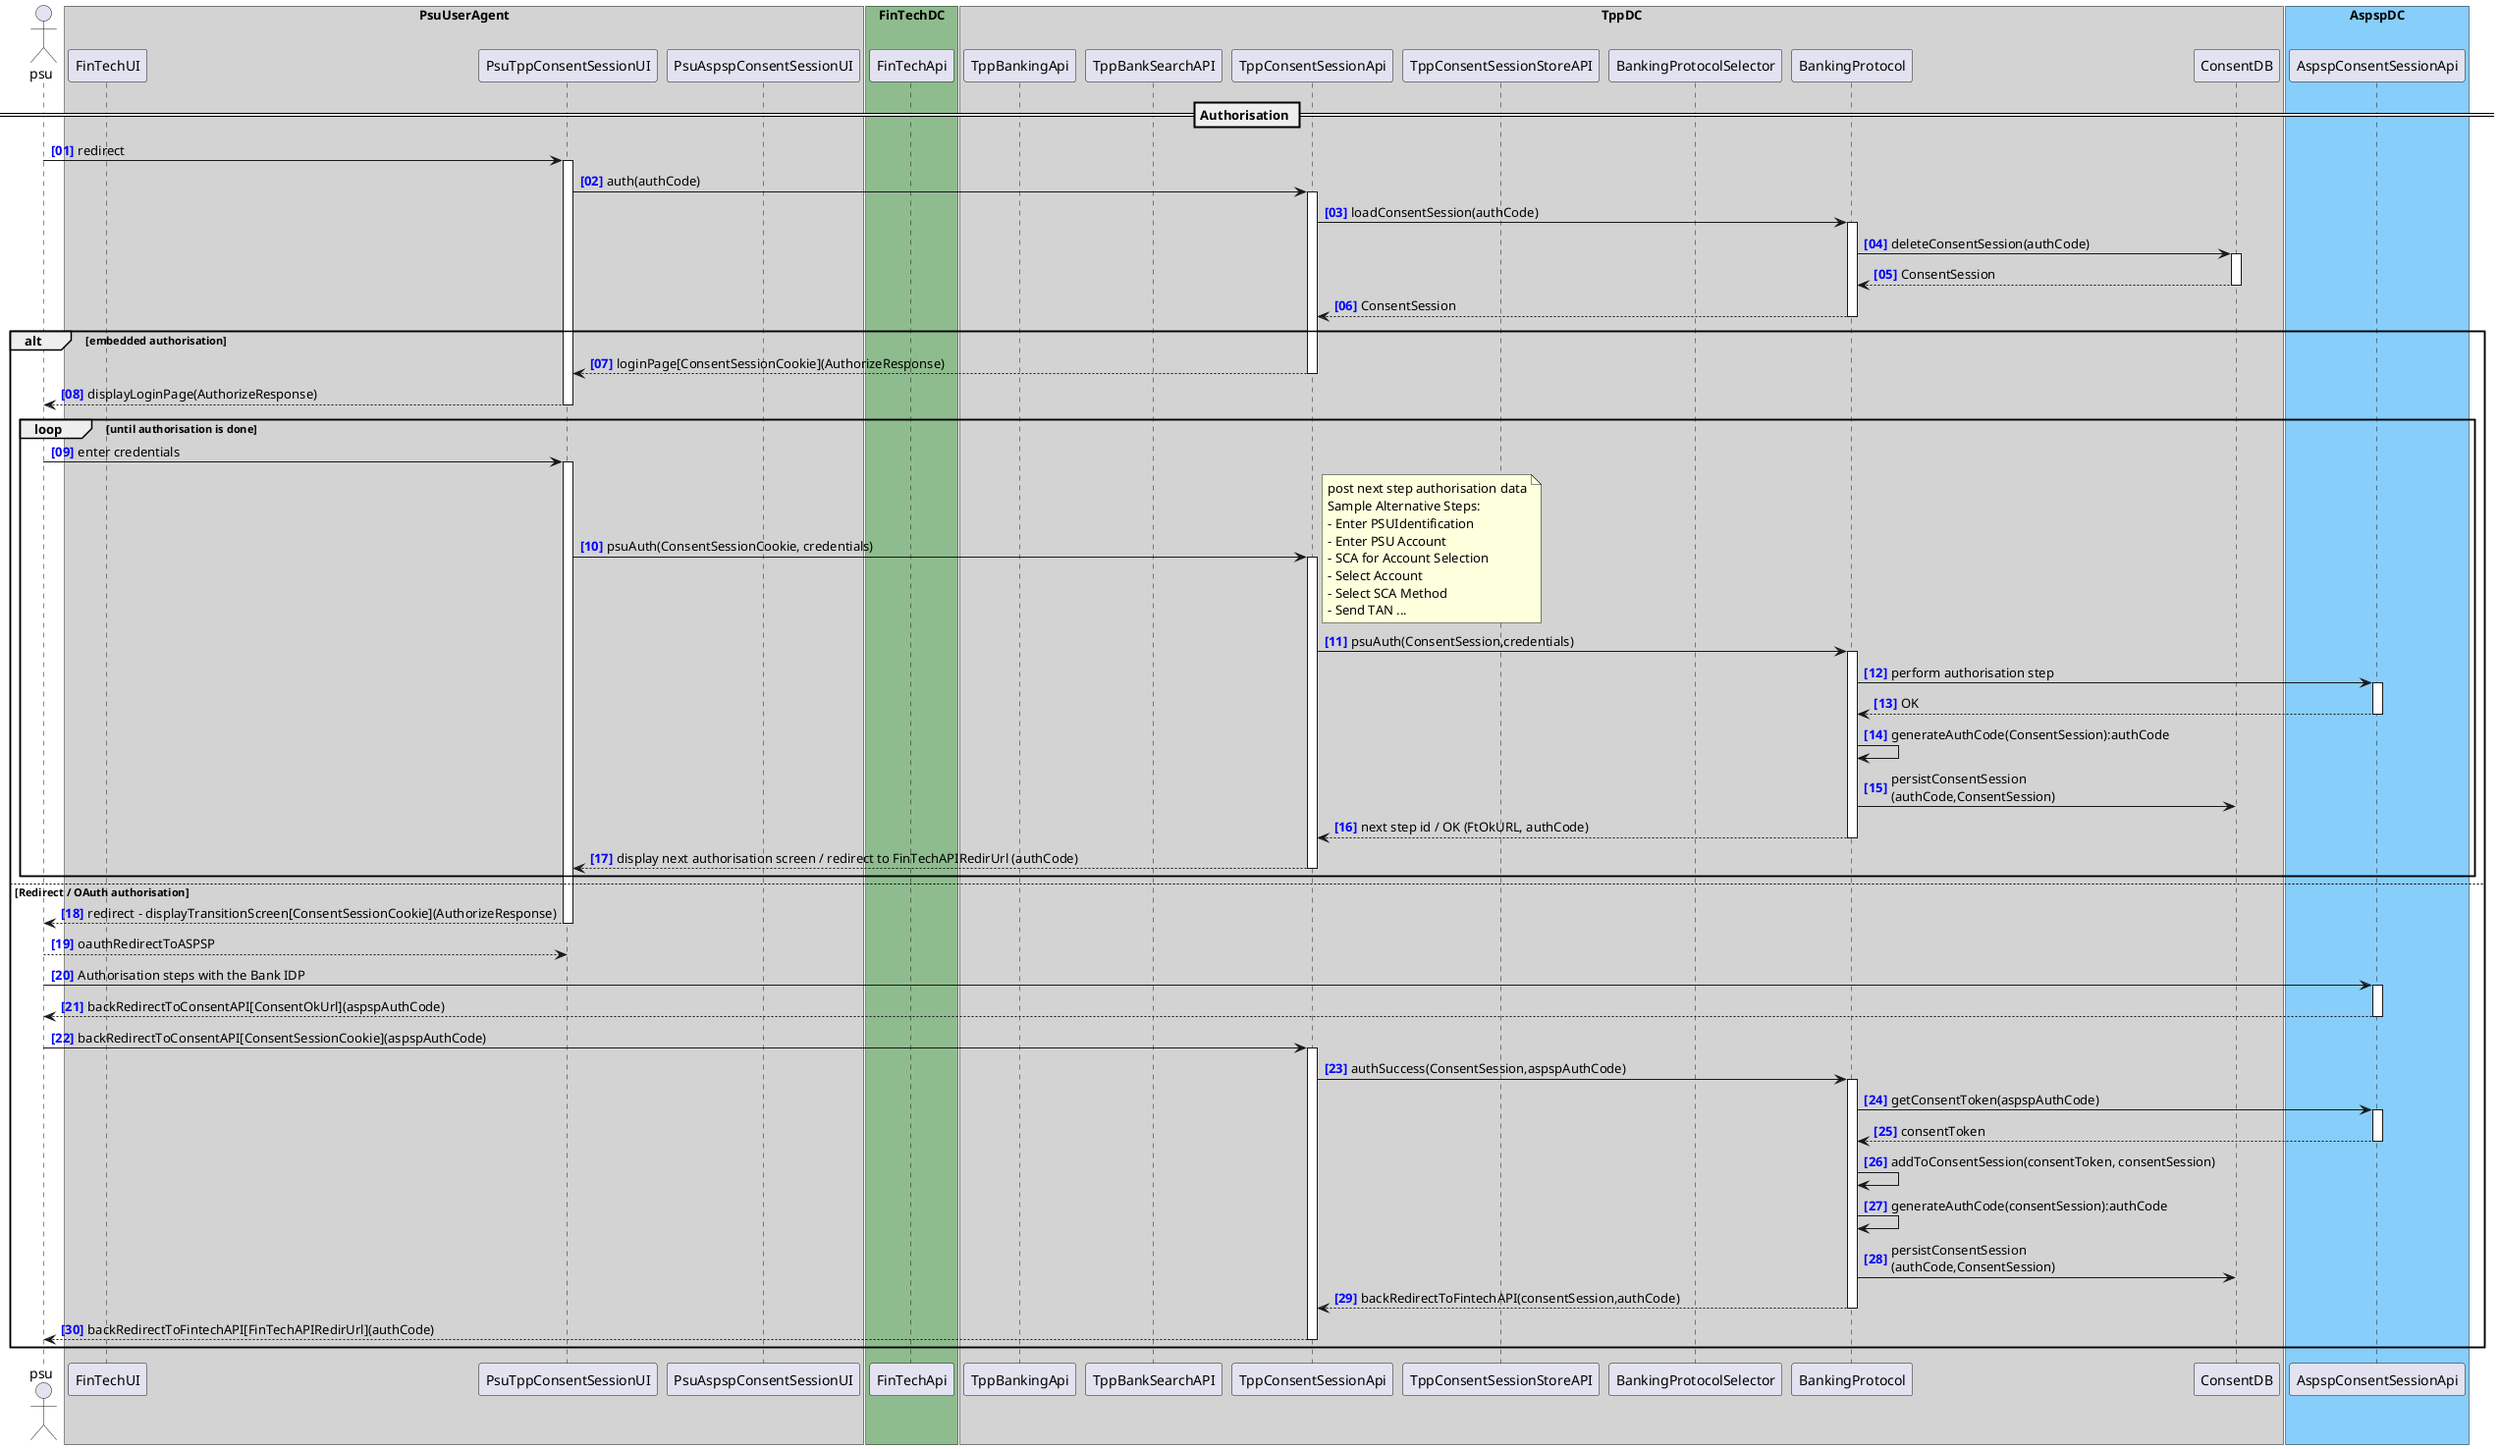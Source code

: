 @startuml

autonumber "<b><color blue>[00]"
actor psu

box "PsuUserAgent" #LightGray
    participant "FinTechUI" as FinTechUI
    participant "PsuTppConsentSessionUI" as TppConsentUI
    participant "PsuAspspConsentSessionUI" as AspspConsentUI
end box
box "FinTechDC" #DarkSeaGreen
    participant "FinTechApi" as FinTechAPI
end box
box "TppDC" #LightGray
    participant "TppBankingApi" as TPPBankingAPI
    participant "TppBankSearchAPI" as BankList
    participant "TppConsentSessionApi" as ConsentAPI
    participant "TppConsentSessionStoreAPI" as ConsentStore
    participant "BankingProtocolSelector" as ProtocolSelector
    participant "BankingProtocol" as BankingProtocol
    participant ConsentDB
end box
box "AspspDC" #LightSkyBlue
    participant "AspspConsentSessionApi" as ASPSP
end box

== Authorisation ==
psu -> TppConsentUI ++ : redirect
TppConsentUI -> ConsentAPI ++ : auth(authCode)
ConsentAPI -> BankingProtocol ++ : loadConsentSession(authCode)
BankingProtocol -> ConsentDB ++ : deleteConsentSession(authCode)
return ConsentSession
return ConsentSession
alt embedded authorisation
    return loginPage[ConsentSessionCookie](AuthorizeResponse)
    return displayLoginPage(AuthorizeResponse)
    loop until authorisation is done
        psu -> TppConsentUI ++ : enter credentials
        TppConsentUI -> ConsentAPI ++ : psuAuth(ConsentSessionCookie, credentials)
        note right
         post next step authorisation data
         Sample Alternative Steps:
         - Enter PSUIdentification
         - Enter PSU Account
         - SCA for Account Selection
         - Select Account
         - Select SCA Method
         - Send TAN ...
        end note
        ConsentAPI -> BankingProtocol ++ : psuAuth(ConsentSession,credentials)
        BankingProtocol -> ASPSP ++ : perform authorisation step
        return OK
        BankingProtocol -> BankingProtocol : generateAuthCode(ConsentSession):authCode
        BankingProtocol -> ConsentDB: persistConsentSession\n(authCode,ConsentSession)
        return next step id / OK (FtOkURL, authCode)
        return display next authorisation screen / redirect to FinTechAPIRedirUrl (authCode)
    end
else Redirect / OAuth authorisation
return redirect - displayTransitionScreen[ConsentSessionCookie](AuthorizeResponse)
return oauthRedirectToASPSP
psu -> ASPSP ++ : Authorisation steps with the Bank IDP
return backRedirectToConsentAPI[ConsentOkUrl](aspspAuthCode)
psu -> ConsentAPI ++ : backRedirectToConsentAPI[ConsentSessionCookie](aspspAuthCode)
ConsentAPI -> BankingProtocol ++ : authSuccess(ConsentSession,aspspAuthCode)
BankingProtocol -> ASPSP ++ : getConsentToken(aspspAuthCode)
return consentToken
BankingProtocol -> BankingProtocol : addToConsentSession(consentToken, consentSession)
BankingProtocol -> BankingProtocol : generateAuthCode(consentSession):authCode
BankingProtocol -> ConsentDB: persistConsentSession\n(authCode,ConsentSession)

return backRedirectToFintechAPI(consentSession,authCode)
return backRedirectToFintechAPI[FinTechAPIRedirUrl](authCode)
end

@enduml
